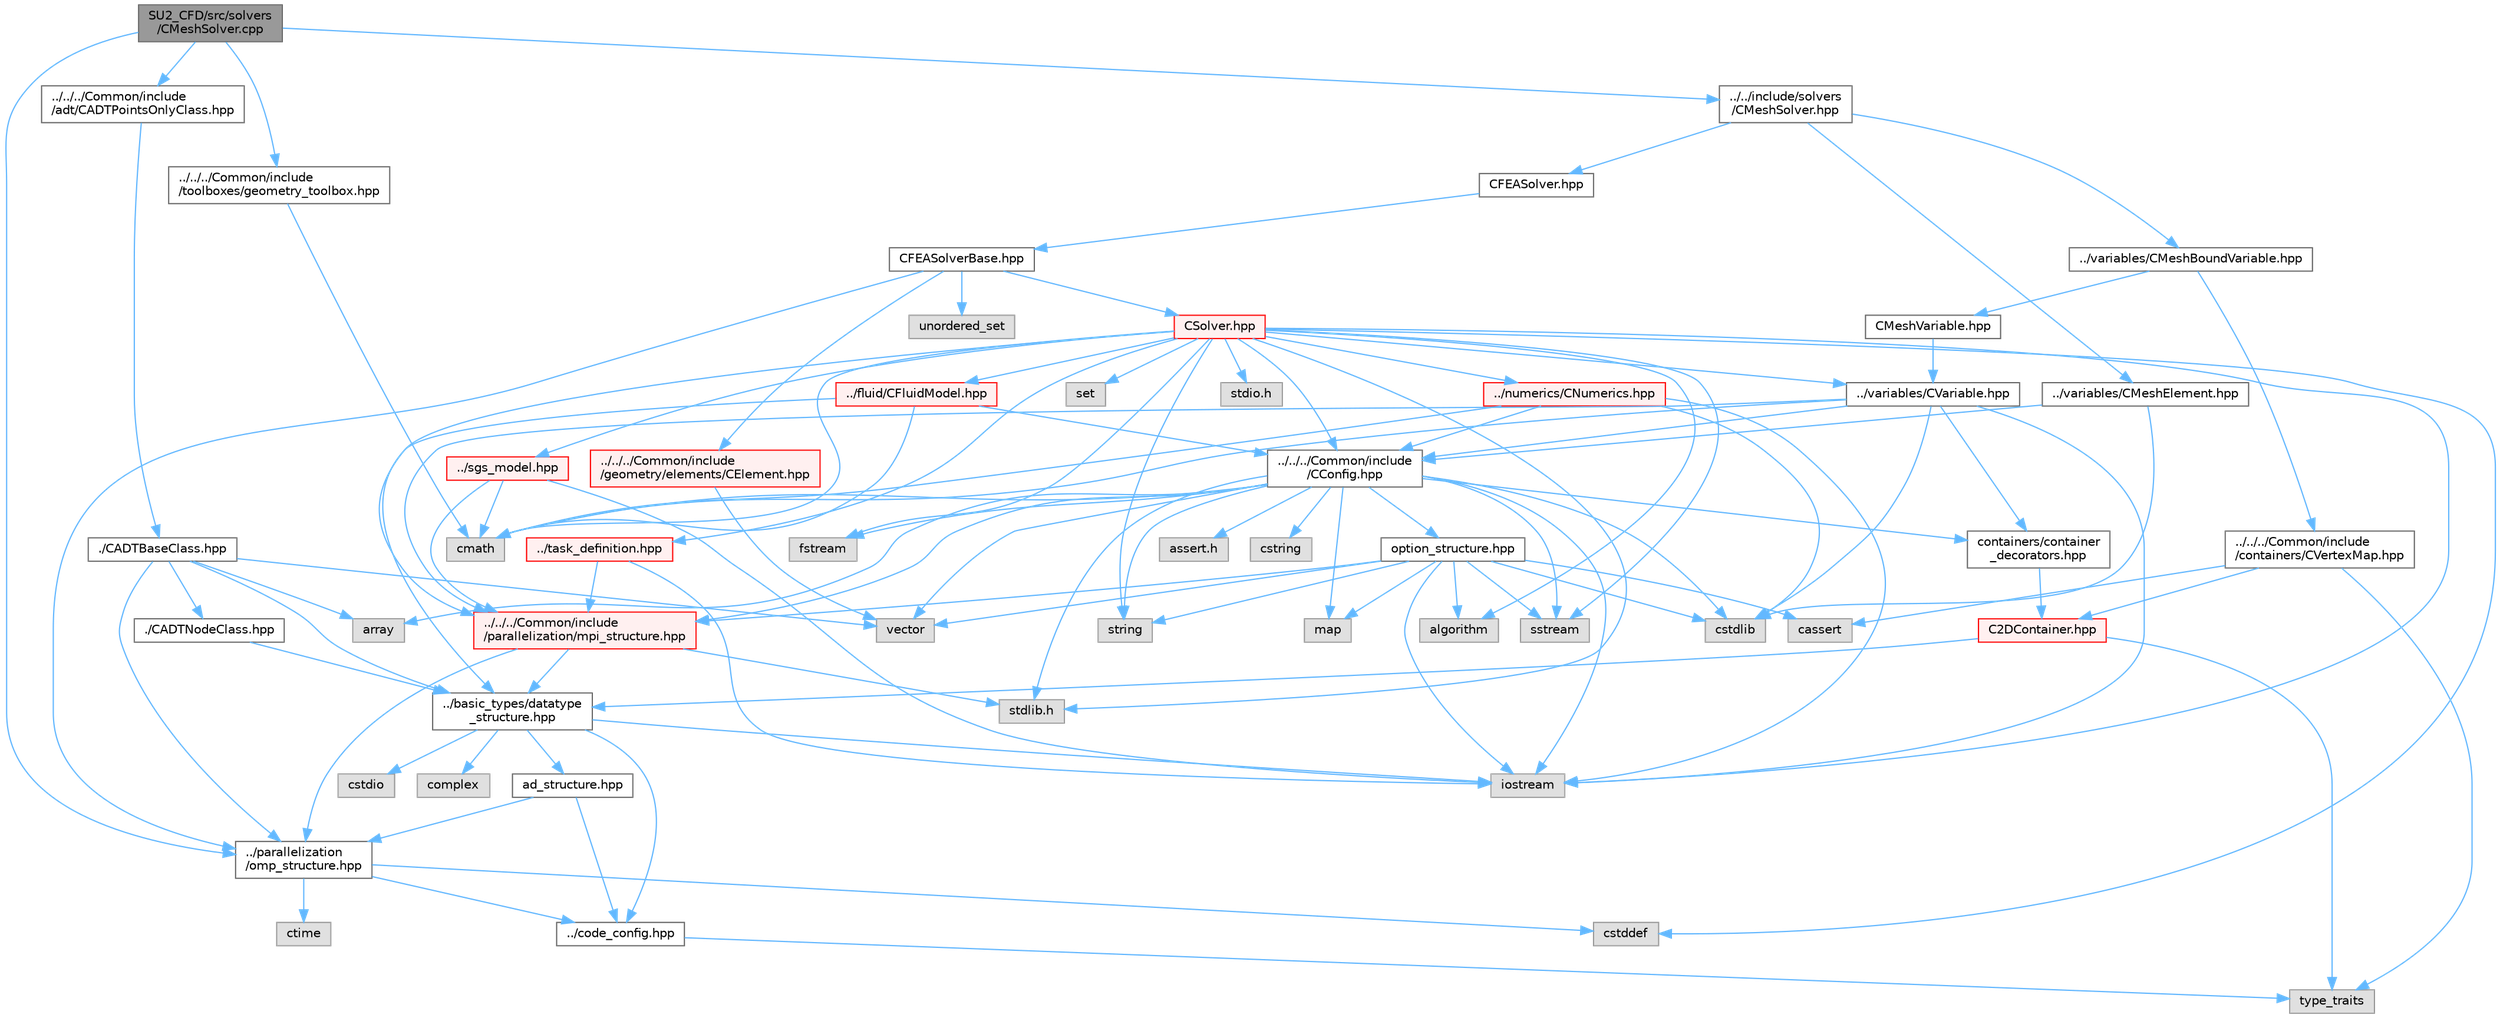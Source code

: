 digraph "SU2_CFD/src/solvers/CMeshSolver.cpp"
{
 // LATEX_PDF_SIZE
  bgcolor="transparent";
  edge [fontname=Helvetica,fontsize=10,labelfontname=Helvetica,labelfontsize=10];
  node [fontname=Helvetica,fontsize=10,shape=box,height=0.2,width=0.4];
  Node1 [id="Node000001",label="SU2_CFD/src/solvers\l/CMeshSolver.cpp",height=0.2,width=0.4,color="gray40", fillcolor="grey60", style="filled", fontcolor="black",tooltip="Main subroutines to solve moving meshes using a pseudo-linear elastic approach."];
  Node1 -> Node2 [id="edge1_Node000001_Node000002",color="steelblue1",style="solid",tooltip=" "];
  Node2 [id="Node000002",label="../../../Common/include\l/adt/CADTPointsOnlyClass.hpp",height=0.2,width=0.4,color="grey40", fillcolor="white", style="filled",URL="$CADTPointsOnlyClass_8hpp.html",tooltip="Class for storing an ADT of only points in an arbitrary number of dimensions."];
  Node2 -> Node3 [id="edge2_Node000002_Node000003",color="steelblue1",style="solid",tooltip=" "];
  Node3 [id="Node000003",label="./CADTBaseClass.hpp",height=0.2,width=0.4,color="grey40", fillcolor="white", style="filled",URL="$CADTBaseClass_8hpp.html",tooltip="Base class for storing an ADT in an arbitrary number of dimensions."];
  Node3 -> Node4 [id="edge3_Node000003_Node000004",color="steelblue1",style="solid",tooltip=" "];
  Node4 [id="Node000004",label="vector",height=0.2,width=0.4,color="grey60", fillcolor="#E0E0E0", style="filled",tooltip=" "];
  Node3 -> Node5 [id="edge4_Node000003_Node000005",color="steelblue1",style="solid",tooltip=" "];
  Node5 [id="Node000005",label="array",height=0.2,width=0.4,color="grey60", fillcolor="#E0E0E0", style="filled",tooltip=" "];
  Node3 -> Node6 [id="edge5_Node000003_Node000006",color="steelblue1",style="solid",tooltip=" "];
  Node6 [id="Node000006",label="../basic_types/datatype\l_structure.hpp",height=0.2,width=0.4,color="grey40", fillcolor="white", style="filled",URL="$datatype__structure_8hpp.html",tooltip="Headers for generalized datatypes, defines an interface for AD types."];
  Node6 -> Node7 [id="edge6_Node000006_Node000007",color="steelblue1",style="solid",tooltip=" "];
  Node7 [id="Node000007",label="iostream",height=0.2,width=0.4,color="grey60", fillcolor="#E0E0E0", style="filled",tooltip=" "];
  Node6 -> Node8 [id="edge7_Node000006_Node000008",color="steelblue1",style="solid",tooltip=" "];
  Node8 [id="Node000008",label="complex",height=0.2,width=0.4,color="grey60", fillcolor="#E0E0E0", style="filled",tooltip=" "];
  Node6 -> Node9 [id="edge8_Node000006_Node000009",color="steelblue1",style="solid",tooltip=" "];
  Node9 [id="Node000009",label="cstdio",height=0.2,width=0.4,color="grey60", fillcolor="#E0E0E0", style="filled",tooltip=" "];
  Node6 -> Node10 [id="edge9_Node000006_Node000010",color="steelblue1",style="solid",tooltip=" "];
  Node10 [id="Node000010",label="../code_config.hpp",height=0.2,width=0.4,color="grey40", fillcolor="white", style="filled",URL="$code__config_8hpp.html",tooltip="Header file for collecting common macros, definitions and type configurations."];
  Node10 -> Node11 [id="edge10_Node000010_Node000011",color="steelblue1",style="solid",tooltip=" "];
  Node11 [id="Node000011",label="type_traits",height=0.2,width=0.4,color="grey60", fillcolor="#E0E0E0", style="filled",tooltip=" "];
  Node6 -> Node12 [id="edge11_Node000006_Node000012",color="steelblue1",style="solid",tooltip=" "];
  Node12 [id="Node000012",label="ad_structure.hpp",height=0.2,width=0.4,color="grey40", fillcolor="white", style="filled",URL="$ad__structure_8hpp.html",tooltip="Main routines for the algorithmic differentiation (AD) structure."];
  Node12 -> Node10 [id="edge12_Node000012_Node000010",color="steelblue1",style="solid",tooltip=" "];
  Node12 -> Node13 [id="edge13_Node000012_Node000013",color="steelblue1",style="solid",tooltip=" "];
  Node13 [id="Node000013",label="../parallelization\l/omp_structure.hpp",height=0.2,width=0.4,color="grey40", fillcolor="white", style="filled",URL="$omp__structure_8hpp.html",tooltip="OpenMP interface header, provides compatibility functions if the code is built without OpenMP support..."];
  Node13 -> Node14 [id="edge14_Node000013_Node000014",color="steelblue1",style="solid",tooltip=" "];
  Node14 [id="Node000014",label="cstddef",height=0.2,width=0.4,color="grey60", fillcolor="#E0E0E0", style="filled",tooltip=" "];
  Node13 -> Node10 [id="edge15_Node000013_Node000010",color="steelblue1",style="solid",tooltip=" "];
  Node13 -> Node15 [id="edge16_Node000013_Node000015",color="steelblue1",style="solid",tooltip=" "];
  Node15 [id="Node000015",label="ctime",height=0.2,width=0.4,color="grey60", fillcolor="#E0E0E0", style="filled",tooltip=" "];
  Node3 -> Node16 [id="edge17_Node000003_Node000016",color="steelblue1",style="solid",tooltip=" "];
  Node16 [id="Node000016",label="./CADTNodeClass.hpp",height=0.2,width=0.4,color="grey40", fillcolor="white", style="filled",URL="$CADTNodeClass_8hpp.html",tooltip="Class for storing the information needed in a node of an ADT."];
  Node16 -> Node6 [id="edge18_Node000016_Node000006",color="steelblue1",style="solid",tooltip=" "];
  Node3 -> Node13 [id="edge19_Node000003_Node000013",color="steelblue1",style="solid",tooltip=" "];
  Node1 -> Node13 [id="edge20_Node000001_Node000013",color="steelblue1",style="solid",tooltip=" "];
  Node1 -> Node17 [id="edge21_Node000001_Node000017",color="steelblue1",style="solid",tooltip=" "];
  Node17 [id="Node000017",label="../../include/solvers\l/CMeshSolver.hpp",height=0.2,width=0.4,color="grey40", fillcolor="white", style="filled",URL="$CMeshSolver_8hpp.html",tooltip="Declaration and inlines of the class to compute the the discrete adjoint of the linear-elastic mesh s..."];
  Node17 -> Node18 [id="edge22_Node000017_Node000018",color="steelblue1",style="solid",tooltip=" "];
  Node18 [id="Node000018",label="CFEASolver.hpp",height=0.2,width=0.4,color="grey40", fillcolor="white", style="filled",URL="$CFEASolver_8hpp.html",tooltip="Finite element solver for elasticity problems."];
  Node18 -> Node19 [id="edge23_Node000018_Node000019",color="steelblue1",style="solid",tooltip=" "];
  Node19 [id="Node000019",label="CFEASolverBase.hpp",height=0.2,width=0.4,color="grey40", fillcolor="white", style="filled",URL="$CFEASolverBase_8hpp.html",tooltip=" "];
  Node19 -> Node20 [id="edge24_Node000019_Node000020",color="steelblue1",style="solid",tooltip=" "];
  Node20 [id="Node000020",label="unordered_set",height=0.2,width=0.4,color="grey60", fillcolor="#E0E0E0", style="filled",tooltip=" "];
  Node19 -> Node21 [id="edge25_Node000019_Node000021",color="steelblue1",style="solid",tooltip=" "];
  Node21 [id="Node000021",label="CSolver.hpp",height=0.2,width=0.4,color="red", fillcolor="#FFF0F0", style="filled",URL="$CSolver_8hpp.html",tooltip="Headers of the CSolver class which is inherited by all of the other solvers."];
  Node21 -> Node22 [id="edge26_Node000021_Node000022",color="steelblue1",style="solid",tooltip=" "];
  Node22 [id="Node000022",label="../../../Common/include\l/parallelization/mpi_structure.hpp",height=0.2,width=0.4,color="red", fillcolor="#FFF0F0", style="filled",URL="$mpi__structure_8hpp.html",tooltip="Headers of the mpi interface for generalized datatypes. The subroutines and functions are in the mpi_..."];
  Node22 -> Node23 [id="edge27_Node000022_Node000023",color="steelblue1",style="solid",tooltip=" "];
  Node23 [id="Node000023",label="stdlib.h",height=0.2,width=0.4,color="grey60", fillcolor="#E0E0E0", style="filled",tooltip=" "];
  Node22 -> Node6 [id="edge28_Node000022_Node000006",color="steelblue1",style="solid",tooltip=" "];
  Node22 -> Node13 [id="edge29_Node000022_Node000013",color="steelblue1",style="solid",tooltip=" "];
  Node21 -> Node25 [id="edge30_Node000021_Node000025",color="steelblue1",style="solid",tooltip=" "];
  Node25 [id="Node000025",label="cmath",height=0.2,width=0.4,color="grey60", fillcolor="#E0E0E0", style="filled",tooltip=" "];
  Node21 -> Node14 [id="edge31_Node000021_Node000014",color="steelblue1",style="solid",tooltip=" "];
  Node21 -> Node26 [id="edge32_Node000021_Node000026",color="steelblue1",style="solid",tooltip=" "];
  Node26 [id="Node000026",label="string",height=0.2,width=0.4,color="grey60", fillcolor="#E0E0E0", style="filled",tooltip=" "];
  Node21 -> Node27 [id="edge33_Node000021_Node000027",color="steelblue1",style="solid",tooltip=" "];
  Node27 [id="Node000027",label="fstream",height=0.2,width=0.4,color="grey60", fillcolor="#E0E0E0", style="filled",tooltip=" "];
  Node21 -> Node28 [id="edge34_Node000021_Node000028",color="steelblue1",style="solid",tooltip=" "];
  Node28 [id="Node000028",label="sstream",height=0.2,width=0.4,color="grey60", fillcolor="#E0E0E0", style="filled",tooltip=" "];
  Node21 -> Node29 [id="edge35_Node000021_Node000029",color="steelblue1",style="solid",tooltip=" "];
  Node29 [id="Node000029",label="algorithm",height=0.2,width=0.4,color="grey60", fillcolor="#E0E0E0", style="filled",tooltip=" "];
  Node21 -> Node7 [id="edge36_Node000021_Node000007",color="steelblue1",style="solid",tooltip=" "];
  Node21 -> Node30 [id="edge37_Node000021_Node000030",color="steelblue1",style="solid",tooltip=" "];
  Node30 [id="Node000030",label="set",height=0.2,width=0.4,color="grey60", fillcolor="#E0E0E0", style="filled",tooltip=" "];
  Node21 -> Node23 [id="edge38_Node000021_Node000023",color="steelblue1",style="solid",tooltip=" "];
  Node21 -> Node31 [id="edge39_Node000021_Node000031",color="steelblue1",style="solid",tooltip=" "];
  Node31 [id="Node000031",label="stdio.h",height=0.2,width=0.4,color="grey60", fillcolor="#E0E0E0", style="filled",tooltip=" "];
  Node21 -> Node32 [id="edge40_Node000021_Node000032",color="steelblue1",style="solid",tooltip=" "];
  Node32 [id="Node000032",label="../fluid/CFluidModel.hpp",height=0.2,width=0.4,color="red", fillcolor="#FFF0F0", style="filled",URL="$CFluidModel_8hpp.html",tooltip="Defines the main fluid model class for thermophysical properties."];
  Node32 -> Node25 [id="edge41_Node000032_Node000025",color="steelblue1",style="solid",tooltip=" "];
  Node32 -> Node34 [id="edge42_Node000032_Node000034",color="steelblue1",style="solid",tooltip=" "];
  Node34 [id="Node000034",label="../../../Common/include\l/CConfig.hpp",height=0.2,width=0.4,color="grey40", fillcolor="white", style="filled",URL="$CConfig_8hpp.html",tooltip="All the information about the definition of the physical problem. The subroutines and functions are i..."];
  Node34 -> Node22 [id="edge43_Node000034_Node000022",color="steelblue1",style="solid",tooltip=" "];
  Node34 -> Node7 [id="edge44_Node000034_Node000007",color="steelblue1",style="solid",tooltip=" "];
  Node34 -> Node35 [id="edge45_Node000034_Node000035",color="steelblue1",style="solid",tooltip=" "];
  Node35 [id="Node000035",label="cstdlib",height=0.2,width=0.4,color="grey60", fillcolor="#E0E0E0", style="filled",tooltip=" "];
  Node34 -> Node27 [id="edge46_Node000034_Node000027",color="steelblue1",style="solid",tooltip=" "];
  Node34 -> Node28 [id="edge47_Node000034_Node000028",color="steelblue1",style="solid",tooltip=" "];
  Node34 -> Node26 [id="edge48_Node000034_Node000026",color="steelblue1",style="solid",tooltip=" "];
  Node34 -> Node36 [id="edge49_Node000034_Node000036",color="steelblue1",style="solid",tooltip=" "];
  Node36 [id="Node000036",label="cstring",height=0.2,width=0.4,color="grey60", fillcolor="#E0E0E0", style="filled",tooltip=" "];
  Node34 -> Node4 [id="edge50_Node000034_Node000004",color="steelblue1",style="solid",tooltip=" "];
  Node34 -> Node5 [id="edge51_Node000034_Node000005",color="steelblue1",style="solid",tooltip=" "];
  Node34 -> Node23 [id="edge52_Node000034_Node000023",color="steelblue1",style="solid",tooltip=" "];
  Node34 -> Node25 [id="edge53_Node000034_Node000025",color="steelblue1",style="solid",tooltip=" "];
  Node34 -> Node37 [id="edge54_Node000034_Node000037",color="steelblue1",style="solid",tooltip=" "];
  Node37 [id="Node000037",label="map",height=0.2,width=0.4,color="grey60", fillcolor="#E0E0E0", style="filled",tooltip=" "];
  Node34 -> Node38 [id="edge55_Node000034_Node000038",color="steelblue1",style="solid",tooltip=" "];
  Node38 [id="Node000038",label="assert.h",height=0.2,width=0.4,color="grey60", fillcolor="#E0E0E0", style="filled",tooltip=" "];
  Node34 -> Node39 [id="edge56_Node000034_Node000039",color="steelblue1",style="solid",tooltip=" "];
  Node39 [id="Node000039",label="option_structure.hpp",height=0.2,width=0.4,color="grey40", fillcolor="white", style="filled",URL="$option__structure_8hpp.html",tooltip="Defines classes for referencing options for easy input in CConfig."];
  Node39 -> Node22 [id="edge57_Node000039_Node000022",color="steelblue1",style="solid",tooltip=" "];
  Node39 -> Node7 [id="edge58_Node000039_Node000007",color="steelblue1",style="solid",tooltip=" "];
  Node39 -> Node28 [id="edge59_Node000039_Node000028",color="steelblue1",style="solid",tooltip=" "];
  Node39 -> Node26 [id="edge60_Node000039_Node000026",color="steelblue1",style="solid",tooltip=" "];
  Node39 -> Node4 [id="edge61_Node000039_Node000004",color="steelblue1",style="solid",tooltip=" "];
  Node39 -> Node37 [id="edge62_Node000039_Node000037",color="steelblue1",style="solid",tooltip=" "];
  Node39 -> Node35 [id="edge63_Node000039_Node000035",color="steelblue1",style="solid",tooltip=" "];
  Node39 -> Node29 [id="edge64_Node000039_Node000029",color="steelblue1",style="solid",tooltip=" "];
  Node39 -> Node40 [id="edge65_Node000039_Node000040",color="steelblue1",style="solid",tooltip=" "];
  Node40 [id="Node000040",label="cassert",height=0.2,width=0.4,color="grey60", fillcolor="#E0E0E0", style="filled",tooltip=" "];
  Node34 -> Node41 [id="edge66_Node000034_Node000041",color="steelblue1",style="solid",tooltip=" "];
  Node41 [id="Node000041",label="containers/container\l_decorators.hpp",height=0.2,width=0.4,color="grey40", fillcolor="white", style="filled",URL="$container__decorators_8hpp.html",tooltip="Collection of small classes that decorate C2DContainer to augment its functionality,..."];
  Node41 -> Node42 [id="edge67_Node000041_Node000042",color="steelblue1",style="solid",tooltip=" "];
  Node42 [id="Node000042",label="C2DContainer.hpp",height=0.2,width=0.4,color="red", fillcolor="#FFF0F0", style="filled",URL="$C2DContainer_8hpp.html",tooltip="A templated vector/matrix object."];
  Node42 -> Node6 [id="edge68_Node000042_Node000006",color="steelblue1",style="solid",tooltip=" "];
  Node42 -> Node11 [id="edge69_Node000042_Node000011",color="steelblue1",style="solid",tooltip=" "];
  Node32 -> Node6 [id="edge70_Node000032_Node000006",color="steelblue1",style="solid",tooltip=" "];
  Node21 -> Node54 [id="edge71_Node000021_Node000054",color="steelblue1",style="solid",tooltip=" "];
  Node54 [id="Node000054",label="../task_definition.hpp",height=0.2,width=0.4,color="red", fillcolor="#FFF0F0", style="filled",URL="$task__definition_8hpp.html",tooltip="Header of the task definition class for the SU2 solvers."];
  Node54 -> Node22 [id="edge72_Node000054_Node000022",color="steelblue1",style="solid",tooltip=" "];
  Node54 -> Node7 [id="edge73_Node000054_Node000007",color="steelblue1",style="solid",tooltip=" "];
  Node21 -> Node56 [id="edge74_Node000021_Node000056",color="steelblue1",style="solid",tooltip=" "];
  Node56 [id="Node000056",label="../numerics/CNumerics.hpp",height=0.2,width=0.4,color="red", fillcolor="#FFF0F0", style="filled",URL="$CNumerics_8hpp.html",tooltip="Declaration of the base numerics class, the implementation is in the CNumerics.cpp file."];
  Node56 -> Node25 [id="edge75_Node000056_Node000025",color="steelblue1",style="solid",tooltip=" "];
  Node56 -> Node7 [id="edge76_Node000056_Node000007",color="steelblue1",style="solid",tooltip=" "];
  Node56 -> Node35 [id="edge77_Node000056_Node000035",color="steelblue1",style="solid",tooltip=" "];
  Node56 -> Node34 [id="edge78_Node000056_Node000034",color="steelblue1",style="solid",tooltip=" "];
  Node21 -> Node59 [id="edge79_Node000021_Node000059",color="steelblue1",style="solid",tooltip=" "];
  Node59 [id="Node000059",label="../sgs_model.hpp",height=0.2,width=0.4,color="red", fillcolor="#FFF0F0", style="filled",URL="$sgs__model_8hpp.html",tooltip="Headers of the LES subgrid scale models of the SU2 solvers."];
  Node59 -> Node22 [id="edge80_Node000059_Node000022",color="steelblue1",style="solid",tooltip=" "];
  Node59 -> Node7 [id="edge81_Node000059_Node000007",color="steelblue1",style="solid",tooltip=" "];
  Node59 -> Node25 [id="edge82_Node000059_Node000025",color="steelblue1",style="solid",tooltip=" "];
  Node21 -> Node34 [id="edge83_Node000021_Node000034",color="steelblue1",style="solid",tooltip=" "];
  Node21 -> Node92 [id="edge84_Node000021_Node000092",color="steelblue1",style="solid",tooltip=" "];
  Node92 [id="Node000092",label="../variables/CVariable.hpp",height=0.2,width=0.4,color="grey40", fillcolor="white", style="filled",URL="$CVariable_8hpp.html",tooltip="Declaration and inlines of the parent class for defining problem variables, function definitions in f..."];
  Node92 -> Node22 [id="edge85_Node000092_Node000022",color="steelblue1",style="solid",tooltip=" "];
  Node92 -> Node25 [id="edge86_Node000092_Node000025",color="steelblue1",style="solid",tooltip=" "];
  Node92 -> Node7 [id="edge87_Node000092_Node000007",color="steelblue1",style="solid",tooltip=" "];
  Node92 -> Node35 [id="edge88_Node000092_Node000035",color="steelblue1",style="solid",tooltip=" "];
  Node92 -> Node34 [id="edge89_Node000092_Node000034",color="steelblue1",style="solid",tooltip=" "];
  Node92 -> Node41 [id="edge90_Node000092_Node000041",color="steelblue1",style="solid",tooltip=" "];
  Node19 -> Node93 [id="edge91_Node000019_Node000093",color="steelblue1",style="solid",tooltip=" "];
  Node93 [id="Node000093",label="../../../Common/include\l/geometry/elements/CElement.hpp",height=0.2,width=0.4,color="red", fillcolor="#FFF0F0", style="filled",URL="$CElement_8hpp.html",tooltip="Main header of the Finite Element structure declaring the abstract interface and the available finite..."];
  Node93 -> Node4 [id="edge92_Node000093_Node000004",color="steelblue1",style="solid",tooltip=" "];
  Node19 -> Node13 [id="edge93_Node000019_Node000013",color="steelblue1",style="solid",tooltip=" "];
  Node17 -> Node96 [id="edge94_Node000017_Node000096",color="steelblue1",style="solid",tooltip=" "];
  Node96 [id="Node000096",label="../variables/CMeshBoundVariable.hpp",height=0.2,width=0.4,color="grey40", fillcolor="white", style="filled",URL="$CMeshBoundVariable_8hpp.html",tooltip="Declaration and inlines of the class to define the variables of the mesh movement at the moving bound..."];
  Node96 -> Node97 [id="edge95_Node000096_Node000097",color="steelblue1",style="solid",tooltip=" "];
  Node97 [id="Node000097",label="CMeshVariable.hpp",height=0.2,width=0.4,color="grey40", fillcolor="white", style="filled",URL="$CMeshVariable_8hpp.html",tooltip="Declaration and inlines of the class to define the variables of the mesh movement."];
  Node97 -> Node92 [id="edge96_Node000097_Node000092",color="steelblue1",style="solid",tooltip=" "];
  Node96 -> Node98 [id="edge97_Node000096_Node000098",color="steelblue1",style="solid",tooltip=" "];
  Node98 [id="Node000098",label="../../../Common/include\l/containers/CVertexMap.hpp",height=0.2,width=0.4,color="grey40", fillcolor="white", style="filled",URL="$CVertexMap_8hpp.html",tooltip="An index to index lookup vector."];
  Node98 -> Node42 [id="edge98_Node000098_Node000042",color="steelblue1",style="solid",tooltip=" "];
  Node98 -> Node11 [id="edge99_Node000098_Node000011",color="steelblue1",style="solid",tooltip=" "];
  Node98 -> Node40 [id="edge100_Node000098_Node000040",color="steelblue1",style="solid",tooltip=" "];
  Node17 -> Node99 [id="edge101_Node000017_Node000099",color="steelblue1",style="solid",tooltip=" "];
  Node99 [id="Node000099",label="../variables/CMeshElement.hpp",height=0.2,width=0.4,color="grey40", fillcolor="white", style="filled",URL="$CMeshElement_8hpp.html",tooltip="Declaration and inlines of the class to define the variables of the mesh movement."];
  Node99 -> Node35 [id="edge102_Node000099_Node000035",color="steelblue1",style="solid",tooltip=" "];
  Node99 -> Node34 [id="edge103_Node000099_Node000034",color="steelblue1",style="solid",tooltip=" "];
  Node1 -> Node100 [id="edge104_Node000001_Node000100",color="steelblue1",style="solid",tooltip=" "];
  Node100 [id="Node000100",label="../../../Common/include\l/toolboxes/geometry_toolbox.hpp",height=0.2,width=0.4,color="grey40", fillcolor="white", style="filled",URL="$geometry__toolbox_8hpp.html",tooltip="Collection of common lightweight geometry-oriented methods."];
  Node100 -> Node25 [id="edge105_Node000100_Node000025",color="steelblue1",style="solid",tooltip=" "];
}
